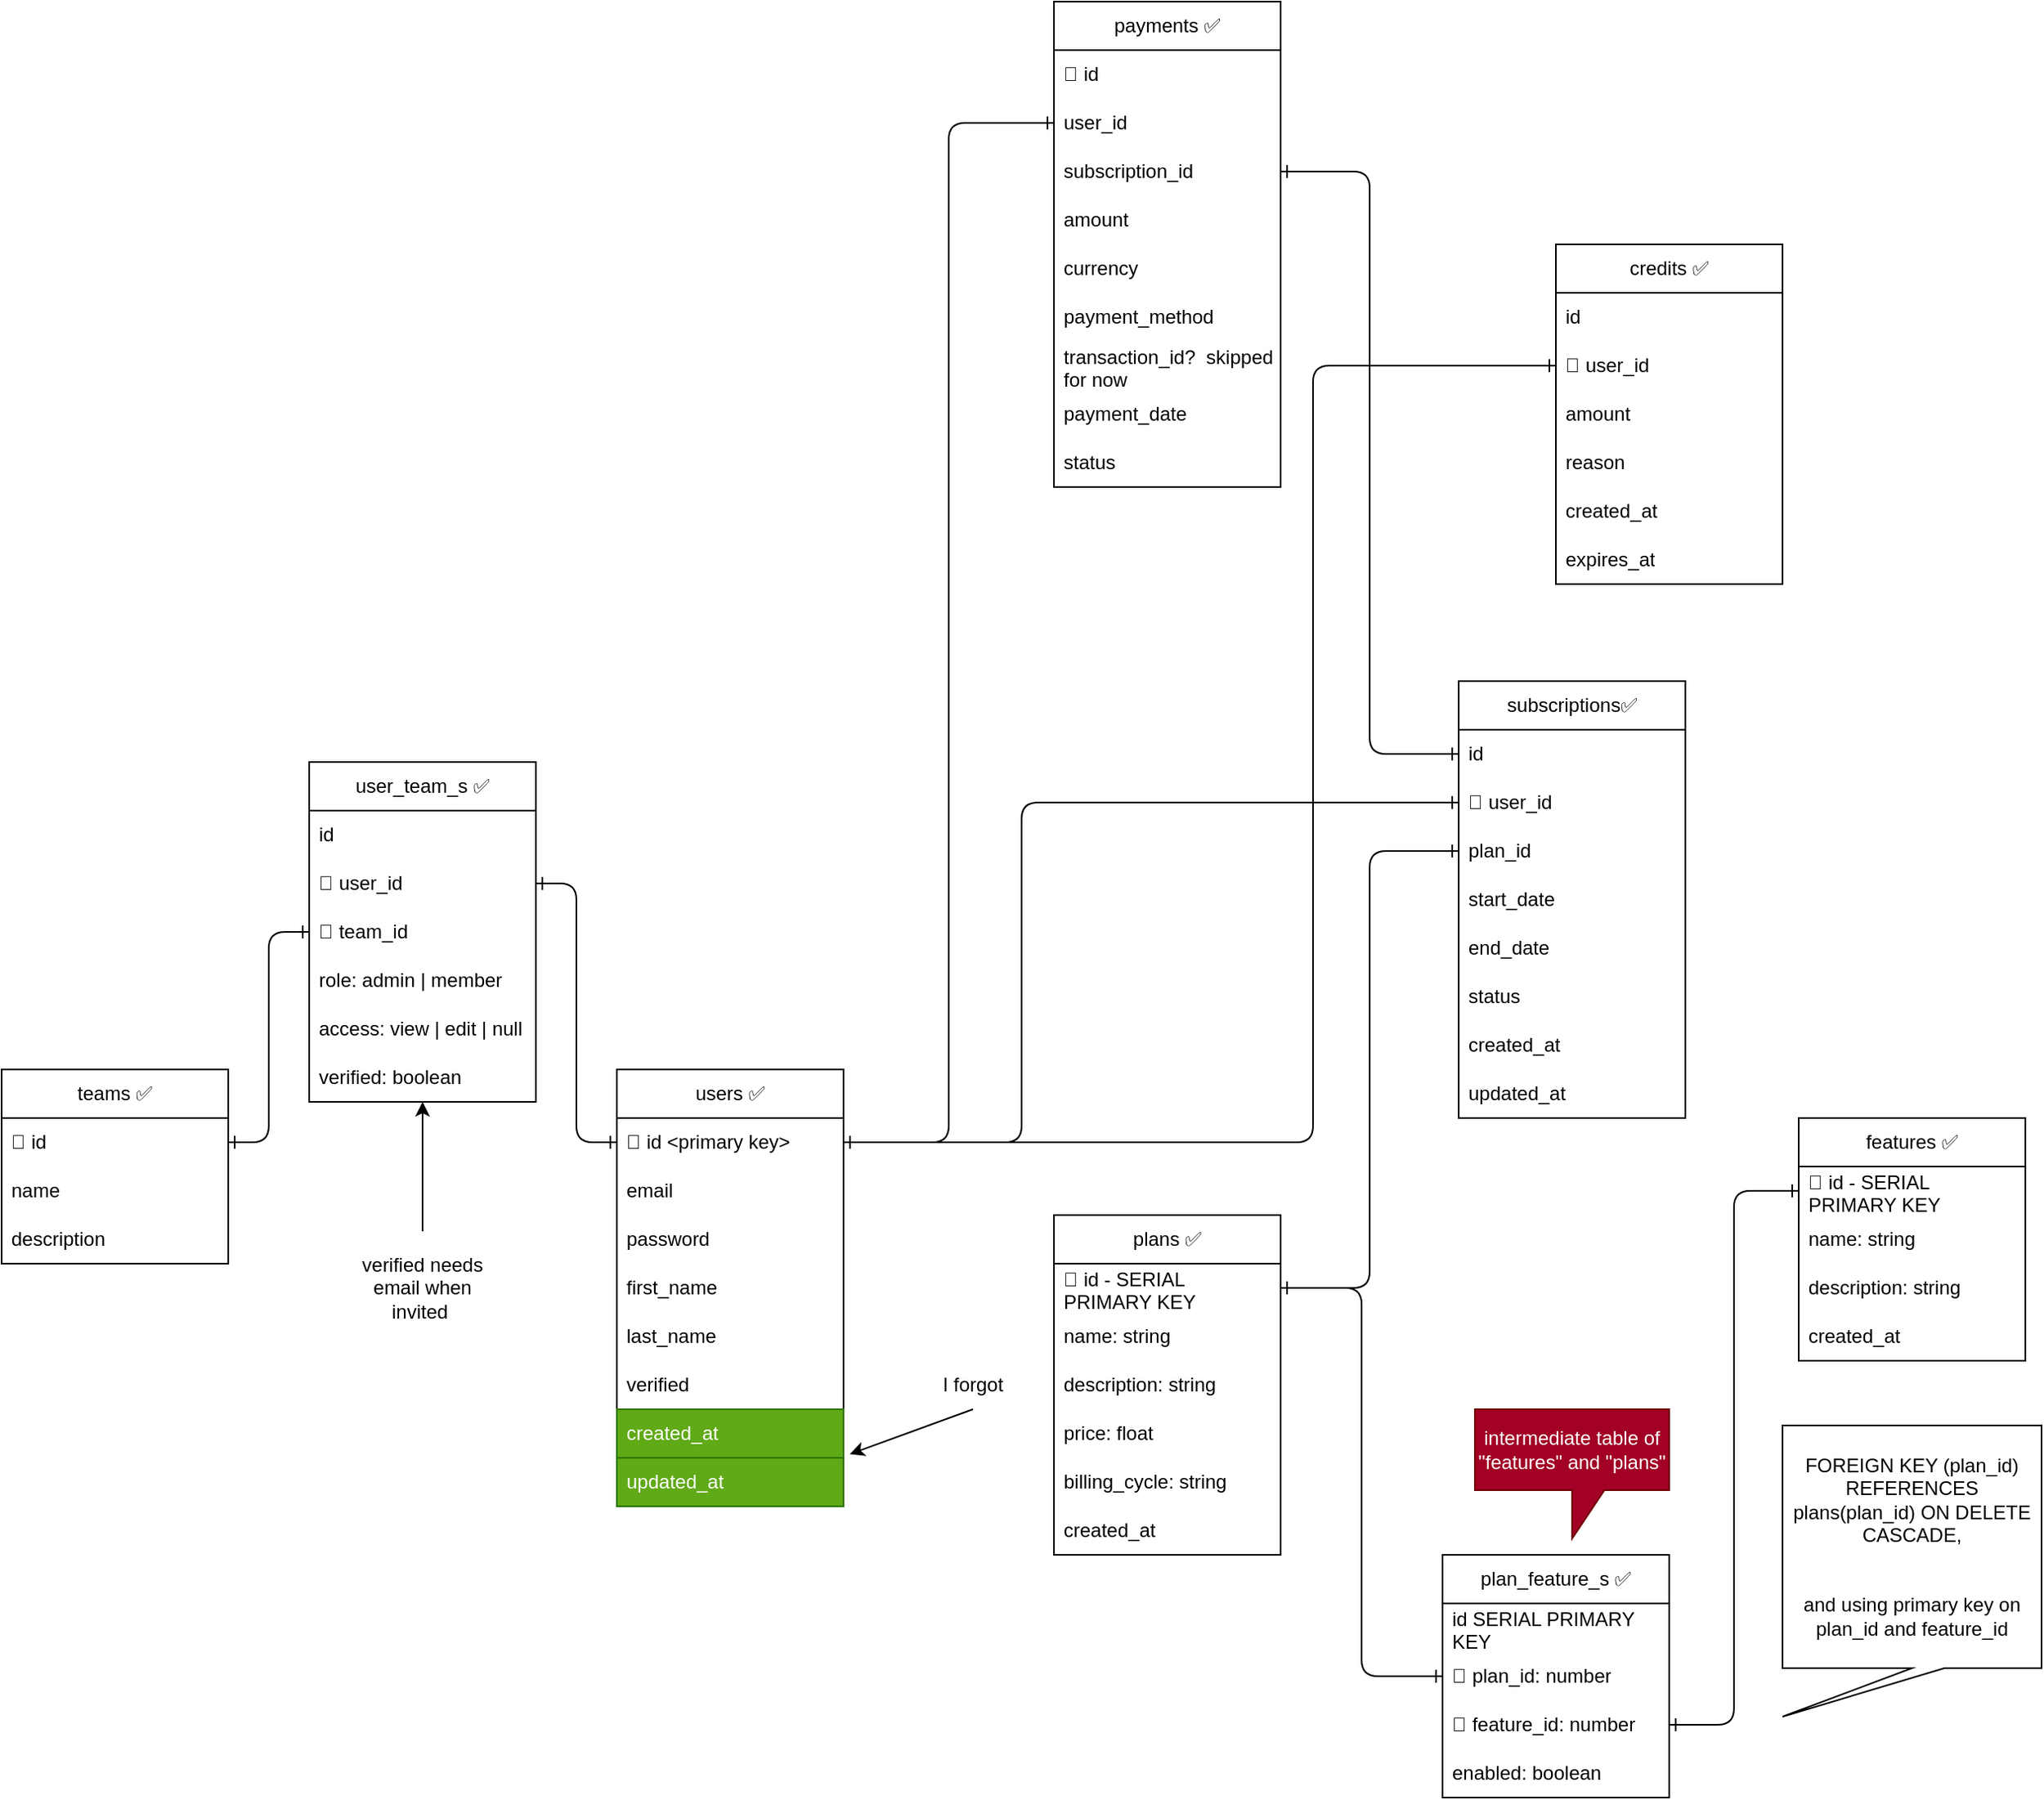 <mxfile version="22.0.3" type="device" pages="6">
  <diagram id="NAsQoUvJl2eYmLoCztsX" name="database design">
    <mxGraphModel dx="2284" dy="1943" grid="1" gridSize="10" guides="1" tooltips="1" connect="1" arrows="1" fold="1" page="1" pageScale="1" pageWidth="850" pageHeight="1100" math="0" shadow="0">
      <root>
        <mxCell id="0" />
        <mxCell id="1" parent="0" />
        <mxCell id="2" value="users ✅" style="swimlane;fontStyle=0;childLayout=stackLayout;horizontal=1;startSize=30;horizontalStack=0;resizeParent=1;resizeParentMax=0;resizeLast=0;collapsible=1;marginBottom=0;whiteSpace=wrap;html=1;" parent="1" vertex="1">
          <mxGeometry x="340" y="250" width="140" height="270" as="geometry" />
        </mxCell>
        <mxCell id="3" value="🔑 id &amp;lt;primary key&amp;gt;" style="text;strokeColor=none;fillColor=none;align=left;verticalAlign=middle;spacingLeft=4;spacingRight=4;overflow=hidden;points=[[0,0.5],[1,0.5]];portConstraint=eastwest;rotatable=0;whiteSpace=wrap;html=1;" parent="2" vertex="1">
          <mxGeometry y="30" width="140" height="30" as="geometry" />
        </mxCell>
        <mxCell id="4" value="email" style="text;strokeColor=none;fillColor=none;align=left;verticalAlign=middle;spacingLeft=4;spacingRight=4;overflow=hidden;points=[[0,0.5],[1,0.5]];portConstraint=eastwest;rotatable=0;whiteSpace=wrap;html=1;" parent="2" vertex="1">
          <mxGeometry y="60" width="140" height="30" as="geometry" />
        </mxCell>
        <mxCell id="5" value="password" style="text;strokeColor=none;fillColor=none;align=left;verticalAlign=middle;spacingLeft=4;spacingRight=4;overflow=hidden;points=[[0,0.5],[1,0.5]];portConstraint=eastwest;rotatable=0;whiteSpace=wrap;html=1;" parent="2" vertex="1">
          <mxGeometry y="90" width="140" height="30" as="geometry" />
        </mxCell>
        <mxCell id="6" value="first_name" style="text;strokeColor=none;fillColor=none;align=left;verticalAlign=middle;spacingLeft=4;spacingRight=4;overflow=hidden;points=[[0,0.5],[1,0.5]];portConstraint=eastwest;rotatable=0;whiteSpace=wrap;html=1;" parent="2" vertex="1">
          <mxGeometry y="120" width="140" height="30" as="geometry" />
        </mxCell>
        <mxCell id="7" value="last_name" style="text;strokeColor=none;fillColor=none;align=left;verticalAlign=middle;spacingLeft=4;spacingRight=4;overflow=hidden;points=[[0,0.5],[1,0.5]];portConstraint=eastwest;rotatable=0;whiteSpace=wrap;html=1;" parent="2" vertex="1">
          <mxGeometry y="150" width="140" height="30" as="geometry" />
        </mxCell>
        <mxCell id="8" value="verified" style="text;strokeColor=none;fillColor=none;align=left;verticalAlign=middle;spacingLeft=4;spacingRight=4;overflow=hidden;points=[[0,0.5],[1,0.5]];portConstraint=eastwest;rotatable=0;whiteSpace=wrap;html=1;" parent="2" vertex="1">
          <mxGeometry y="180" width="140" height="30" as="geometry" />
        </mxCell>
        <mxCell id="9" value="created_at" style="text;strokeColor=#2D7600;fillColor=#60a917;align=left;verticalAlign=middle;spacingLeft=4;spacingRight=4;overflow=hidden;points=[[0,0.5],[1,0.5]];portConstraint=eastwest;rotatable=0;whiteSpace=wrap;html=1;fontColor=#ffffff;" parent="2" vertex="1">
          <mxGeometry y="210" width="140" height="30" as="geometry" />
        </mxCell>
        <mxCell id="10" value="updated_at" style="text;strokeColor=#2D7600;fillColor=#60a917;align=left;verticalAlign=middle;spacingLeft=4;spacingRight=4;overflow=hidden;points=[[0,0.5],[1,0.5]];portConstraint=eastwest;rotatable=0;whiteSpace=wrap;html=1;fontColor=#ffffff;" parent="2" vertex="1">
          <mxGeometry y="240" width="140" height="30" as="geometry" />
        </mxCell>
        <mxCell id="12" style="edgeStyle=none;html=1;exitX=0.5;exitY=1;exitDx=0;exitDy=0;entryX=1.028;entryY=-0.075;entryDx=0;entryDy=0;entryPerimeter=0;" parent="1" source="11" target="10" edge="1">
          <mxGeometry relative="1" as="geometry" />
        </mxCell>
        <mxCell id="11" value="I forgot" style="text;html=1;strokeColor=none;fillColor=none;align=center;verticalAlign=middle;whiteSpace=wrap;rounded=0;" parent="1" vertex="1">
          <mxGeometry x="530" y="430" width="60" height="30" as="geometry" />
        </mxCell>
        <mxCell id="13" value="plans ✅" style="swimlane;fontStyle=0;childLayout=stackLayout;horizontal=1;startSize=30;horizontalStack=0;resizeParent=1;resizeParentMax=0;resizeLast=0;collapsible=1;marginBottom=0;whiteSpace=wrap;html=1;" parent="1" vertex="1">
          <mxGeometry x="610" y="340" width="140" height="210" as="geometry" />
        </mxCell>
        <mxCell id="14" value="🔑 id - SERIAL PRIMARY KEY" style="text;strokeColor=none;fillColor=none;align=left;verticalAlign=middle;spacingLeft=4;spacingRight=4;overflow=hidden;points=[[0,0.5],[1,0.5]];portConstraint=eastwest;rotatable=0;whiteSpace=wrap;html=1;" parent="13" vertex="1">
          <mxGeometry y="30" width="140" height="30" as="geometry" />
        </mxCell>
        <mxCell id="15" value="name: string" style="text;strokeColor=none;fillColor=none;align=left;verticalAlign=middle;spacingLeft=4;spacingRight=4;overflow=hidden;points=[[0,0.5],[1,0.5]];portConstraint=eastwest;rotatable=0;whiteSpace=wrap;html=1;" parent="13" vertex="1">
          <mxGeometry y="60" width="140" height="30" as="geometry" />
        </mxCell>
        <mxCell id="16" value="description: string" style="text;strokeColor=none;fillColor=none;align=left;verticalAlign=middle;spacingLeft=4;spacingRight=4;overflow=hidden;points=[[0,0.5],[1,0.5]];portConstraint=eastwest;rotatable=0;whiteSpace=wrap;html=1;" parent="13" vertex="1">
          <mxGeometry y="90" width="140" height="30" as="geometry" />
        </mxCell>
        <mxCell id="17" value="price: float&amp;nbsp;" style="text;strokeColor=none;fillColor=none;align=left;verticalAlign=middle;spacingLeft=4;spacingRight=4;overflow=hidden;points=[[0,0.5],[1,0.5]];portConstraint=eastwest;rotatable=0;whiteSpace=wrap;html=1;" parent="13" vertex="1">
          <mxGeometry y="120" width="140" height="30" as="geometry" />
        </mxCell>
        <mxCell id="18" value="billing_cycle: string" style="text;strokeColor=none;fillColor=none;align=left;verticalAlign=middle;spacingLeft=4;spacingRight=4;overflow=hidden;points=[[0,0.5],[1,0.5]];portConstraint=eastwest;rotatable=0;whiteSpace=wrap;html=1;" parent="13" vertex="1">
          <mxGeometry y="150" width="140" height="30" as="geometry" />
        </mxCell>
        <mxCell id="22" value="created_at" style="text;strokeColor=none;fillColor=none;align=left;verticalAlign=middle;spacingLeft=4;spacingRight=4;overflow=hidden;points=[[0,0.5],[1,0.5]];portConstraint=eastwest;rotatable=0;whiteSpace=wrap;html=1;" parent="13" vertex="1">
          <mxGeometry y="180" width="140" height="30" as="geometry" />
        </mxCell>
        <mxCell id="23" value="features ✅" style="swimlane;fontStyle=0;childLayout=stackLayout;horizontal=1;startSize=30;horizontalStack=0;resizeParent=1;resizeParentMax=0;resizeLast=0;collapsible=1;marginBottom=0;whiteSpace=wrap;html=1;" parent="1" vertex="1">
          <mxGeometry x="1070" y="280" width="140" height="150" as="geometry" />
        </mxCell>
        <mxCell id="24" value="🔑 id - SERIAL PRIMARY KEY" style="text;strokeColor=none;fillColor=none;align=left;verticalAlign=middle;spacingLeft=4;spacingRight=4;overflow=hidden;points=[[0,0.5],[1,0.5]];portConstraint=eastwest;rotatable=0;whiteSpace=wrap;html=1;" parent="23" vertex="1">
          <mxGeometry y="30" width="140" height="30" as="geometry" />
        </mxCell>
        <mxCell id="25" value="name: string" style="text;strokeColor=none;fillColor=none;align=left;verticalAlign=middle;spacingLeft=4;spacingRight=4;overflow=hidden;points=[[0,0.5],[1,0.5]];portConstraint=eastwest;rotatable=0;whiteSpace=wrap;html=1;" parent="23" vertex="1">
          <mxGeometry y="60" width="140" height="30" as="geometry" />
        </mxCell>
        <mxCell id="26" value="description: string" style="text;strokeColor=none;fillColor=none;align=left;verticalAlign=middle;spacingLeft=4;spacingRight=4;overflow=hidden;points=[[0,0.5],[1,0.5]];portConstraint=eastwest;rotatable=0;whiteSpace=wrap;html=1;" parent="23" vertex="1">
          <mxGeometry y="90" width="140" height="30" as="geometry" />
        </mxCell>
        <mxCell id="29" value="created_at" style="text;strokeColor=none;fillColor=none;align=left;verticalAlign=middle;spacingLeft=4;spacingRight=4;overflow=hidden;points=[[0,0.5],[1,0.5]];portConstraint=eastwest;rotatable=0;whiteSpace=wrap;html=1;" parent="23" vertex="1">
          <mxGeometry y="120" width="140" height="30" as="geometry" />
        </mxCell>
        <mxCell id="30" value="plan_feature_s ✅" style="swimlane;fontStyle=0;childLayout=stackLayout;horizontal=1;startSize=30;horizontalStack=0;resizeParent=1;resizeParentMax=0;resizeLast=0;collapsible=1;marginBottom=0;whiteSpace=wrap;html=1;" parent="1" vertex="1">
          <mxGeometry x="850" y="550" width="140" height="150" as="geometry" />
        </mxCell>
        <mxCell id="31" value="id SERIAL PRIMARY KEY" style="text;strokeColor=none;fillColor=none;align=left;verticalAlign=middle;spacingLeft=4;spacingRight=4;overflow=hidden;points=[[0,0.5],[1,0.5]];portConstraint=eastwest;rotatable=0;whiteSpace=wrap;html=1;" parent="30" vertex="1">
          <mxGeometry y="30" width="140" height="30" as="geometry" />
        </mxCell>
        <mxCell id="32" value="🔑 plan_id: number" style="text;strokeColor=none;fillColor=none;align=left;verticalAlign=middle;spacingLeft=4;spacingRight=4;overflow=hidden;points=[[0,0.5],[1,0.5]];portConstraint=eastwest;rotatable=0;whiteSpace=wrap;html=1;" parent="30" vertex="1">
          <mxGeometry y="60" width="140" height="30" as="geometry" />
        </mxCell>
        <mxCell id="33" value="🔑 feature_id: number" style="text;strokeColor=none;fillColor=none;align=left;verticalAlign=middle;spacingLeft=4;spacingRight=4;overflow=hidden;points=[[0,0.5],[1,0.5]];portConstraint=eastwest;rotatable=0;whiteSpace=wrap;html=1;" parent="30" vertex="1">
          <mxGeometry y="90" width="140" height="30" as="geometry" />
        </mxCell>
        <mxCell id="38" value="enabled: boolean" style="text;strokeColor=none;fillColor=none;align=left;verticalAlign=middle;spacingLeft=4;spacingRight=4;overflow=hidden;points=[[0,0.5],[1,0.5]];portConstraint=eastwest;rotatable=0;whiteSpace=wrap;html=1;" parent="30" vertex="1">
          <mxGeometry y="120" width="140" height="30" as="geometry" />
        </mxCell>
        <mxCell id="34" value="intermediate table of &quot;features&quot; and &quot;plans&quot;" style="shape=callout;whiteSpace=wrap;html=1;perimeter=calloutPerimeter;fillColor=#a20025;fontColor=#ffffff;strokeColor=#6F0000;" parent="1" vertex="1">
          <mxGeometry x="870" y="460" width="120" height="80" as="geometry" />
        </mxCell>
        <mxCell id="39" value="FOREIGN KEY (plan_id) REFERENCES plans(plan_id) ON DELETE CASCADE,&lt;br&gt;&lt;br&gt;&lt;br&gt;and using primary key on plan_id and feature_id" style="shape=callout;whiteSpace=wrap;html=1;perimeter=calloutPerimeter;position2=0;" parent="1" vertex="1">
          <mxGeometry x="1060" y="470" width="160" height="180" as="geometry" />
        </mxCell>
        <mxCell id="40" style="edgeStyle=orthogonalEdgeStyle;html=1;exitX=0;exitY=0.5;exitDx=0;exitDy=0;entryX=1;entryY=0.5;entryDx=0;entryDy=0;startArrow=ERone;startFill=0;endArrow=ERone;endFill=0;" parent="1" source="32" target="14" edge="1">
          <mxGeometry relative="1" as="geometry" />
        </mxCell>
        <mxCell id="41" style="edgeStyle=orthogonalEdgeStyle;html=1;exitX=1;exitY=0.5;exitDx=0;exitDy=0;entryX=0;entryY=0.5;entryDx=0;entryDy=0;startArrow=ERone;startFill=0;endArrow=ERone;endFill=0;" parent="1" source="33" target="24" edge="1">
          <mxGeometry relative="1" as="geometry" />
        </mxCell>
        <mxCell id="42" value="subscriptions✅" style="swimlane;fontStyle=0;childLayout=stackLayout;horizontal=1;startSize=30;horizontalStack=0;resizeParent=1;resizeParentMax=0;resizeLast=0;collapsible=1;marginBottom=0;whiteSpace=wrap;html=1;" parent="1" vertex="1">
          <mxGeometry x="860" y="10" width="140" height="270" as="geometry" />
        </mxCell>
        <mxCell id="43" value="id" style="text;strokeColor=none;fillColor=none;align=left;verticalAlign=middle;spacingLeft=4;spacingRight=4;overflow=hidden;points=[[0,0.5],[1,0.5]];portConstraint=eastwest;rotatable=0;whiteSpace=wrap;html=1;" parent="42" vertex="1">
          <mxGeometry y="30" width="140" height="30" as="geometry" />
        </mxCell>
        <mxCell id="44" value="🔑 user_id" style="text;strokeColor=none;fillColor=none;align=left;verticalAlign=middle;spacingLeft=4;spacingRight=4;overflow=hidden;points=[[0,0.5],[1,0.5]];portConstraint=eastwest;rotatable=0;whiteSpace=wrap;html=1;" parent="42" vertex="1">
          <mxGeometry y="60" width="140" height="30" as="geometry" />
        </mxCell>
        <mxCell id="45" value="plan_id" style="text;strokeColor=none;fillColor=none;align=left;verticalAlign=middle;spacingLeft=4;spacingRight=4;overflow=hidden;points=[[0,0.5],[1,0.5]];portConstraint=eastwest;rotatable=0;whiteSpace=wrap;html=1;" parent="42" vertex="1">
          <mxGeometry y="90" width="140" height="30" as="geometry" />
        </mxCell>
        <mxCell id="46" value="start_date" style="text;strokeColor=none;fillColor=none;align=left;verticalAlign=middle;spacingLeft=4;spacingRight=4;overflow=hidden;points=[[0,0.5],[1,0.5]];portConstraint=eastwest;rotatable=0;whiteSpace=wrap;html=1;" parent="42" vertex="1">
          <mxGeometry y="120" width="140" height="30" as="geometry" />
        </mxCell>
        <mxCell id="47" value="end_date" style="text;strokeColor=none;fillColor=none;align=left;verticalAlign=middle;spacingLeft=4;spacingRight=4;overflow=hidden;points=[[0,0.5],[1,0.5]];portConstraint=eastwest;rotatable=0;whiteSpace=wrap;html=1;" parent="42" vertex="1">
          <mxGeometry y="150" width="140" height="30" as="geometry" />
        </mxCell>
        <mxCell id="48" value="status" style="text;strokeColor=none;fillColor=none;align=left;verticalAlign=middle;spacingLeft=4;spacingRight=4;overflow=hidden;points=[[0,0.5],[1,0.5]];portConstraint=eastwest;rotatable=0;whiteSpace=wrap;html=1;" parent="42" vertex="1">
          <mxGeometry y="180" width="140" height="30" as="geometry" />
        </mxCell>
        <mxCell id="49" value="created_at" style="text;strokeColor=none;fillColor=none;align=left;verticalAlign=middle;spacingLeft=4;spacingRight=4;overflow=hidden;points=[[0,0.5],[1,0.5]];portConstraint=eastwest;rotatable=0;whiteSpace=wrap;html=1;" parent="42" vertex="1">
          <mxGeometry y="210" width="140" height="30" as="geometry" />
        </mxCell>
        <mxCell id="50" value="updated_at" style="text;strokeColor=none;fillColor=none;align=left;verticalAlign=middle;spacingLeft=4;spacingRight=4;overflow=hidden;points=[[0,0.5],[1,0.5]];portConstraint=eastwest;rotatable=0;whiteSpace=wrap;html=1;" parent="42" vertex="1">
          <mxGeometry y="240" width="140" height="30" as="geometry" />
        </mxCell>
        <mxCell id="51" style="edgeStyle=orthogonalEdgeStyle;html=1;exitX=1;exitY=0.5;exitDx=0;exitDy=0;entryX=0;entryY=0.5;entryDx=0;entryDy=0;startArrow=ERone;startFill=0;endArrow=ERone;endFill=0;" parent="1" source="3" target="44" edge="1">
          <mxGeometry relative="1" as="geometry">
            <Array as="points">
              <mxPoint x="590" y="295" />
              <mxPoint x="590" y="85" />
            </Array>
          </mxGeometry>
        </mxCell>
        <mxCell id="52" style="edgeStyle=orthogonalEdgeStyle;html=1;exitX=0;exitY=0.5;exitDx=0;exitDy=0;entryX=1;entryY=0.5;entryDx=0;entryDy=0;startArrow=ERone;startFill=0;endArrow=ERone;endFill=0;" parent="1" source="45" target="14" edge="1">
          <mxGeometry relative="1" as="geometry" />
        </mxCell>
        <mxCell id="53" value="payments ✅" style="swimlane;fontStyle=0;childLayout=stackLayout;horizontal=1;startSize=30;horizontalStack=0;resizeParent=1;resizeParentMax=0;resizeLast=0;collapsible=1;marginBottom=0;whiteSpace=wrap;html=1;" parent="1" vertex="1">
          <mxGeometry x="610" y="-410" width="140" height="300" as="geometry" />
        </mxCell>
        <mxCell id="54" value="🔑 id" style="text;strokeColor=none;fillColor=none;align=left;verticalAlign=middle;spacingLeft=4;spacingRight=4;overflow=hidden;points=[[0,0.5],[1,0.5]];portConstraint=eastwest;rotatable=0;whiteSpace=wrap;html=1;" parent="53" vertex="1">
          <mxGeometry y="30" width="140" height="30" as="geometry" />
        </mxCell>
        <mxCell id="55" value="user_id" style="text;strokeColor=none;fillColor=none;align=left;verticalAlign=middle;spacingLeft=4;spacingRight=4;overflow=hidden;points=[[0,0.5],[1,0.5]];portConstraint=eastwest;rotatable=0;whiteSpace=wrap;html=1;" parent="53" vertex="1">
          <mxGeometry y="60" width="140" height="30" as="geometry" />
        </mxCell>
        <mxCell id="56" value="subscription_id" style="text;strokeColor=none;fillColor=none;align=left;verticalAlign=middle;spacingLeft=4;spacingRight=4;overflow=hidden;points=[[0,0.5],[1,0.5]];portConstraint=eastwest;rotatable=0;whiteSpace=wrap;html=1;" parent="53" vertex="1">
          <mxGeometry y="90" width="140" height="30" as="geometry" />
        </mxCell>
        <mxCell id="58" value="amount" style="text;strokeColor=none;fillColor=none;align=left;verticalAlign=middle;spacingLeft=4;spacingRight=4;overflow=hidden;points=[[0,0.5],[1,0.5]];portConstraint=eastwest;rotatable=0;whiteSpace=wrap;html=1;" parent="53" vertex="1">
          <mxGeometry y="120" width="140" height="30" as="geometry" />
        </mxCell>
        <mxCell id="59" value="currency" style="text;strokeColor=none;fillColor=none;align=left;verticalAlign=middle;spacingLeft=4;spacingRight=4;overflow=hidden;points=[[0,0.5],[1,0.5]];portConstraint=eastwest;rotatable=0;whiteSpace=wrap;html=1;" parent="53" vertex="1">
          <mxGeometry y="150" width="140" height="30" as="geometry" />
        </mxCell>
        <mxCell id="60" value="payment_method" style="text;strokeColor=none;fillColor=none;align=left;verticalAlign=middle;spacingLeft=4;spacingRight=4;overflow=hidden;points=[[0,0.5],[1,0.5]];portConstraint=eastwest;rotatable=0;whiteSpace=wrap;html=1;" parent="53" vertex="1">
          <mxGeometry y="180" width="140" height="30" as="geometry" />
        </mxCell>
        <mxCell id="61" value="transaction_id?&amp;nbsp; skipped for now" style="text;strokeColor=none;fillColor=none;align=left;verticalAlign=middle;spacingLeft=4;spacingRight=4;overflow=hidden;points=[[0,0.5],[1,0.5]];portConstraint=eastwest;rotatable=0;whiteSpace=wrap;html=1;" parent="53" vertex="1">
          <mxGeometry y="210" width="140" height="30" as="geometry" />
        </mxCell>
        <mxCell id="62" value="payment_date" style="text;strokeColor=none;fillColor=none;align=left;verticalAlign=middle;spacingLeft=4;spacingRight=4;overflow=hidden;points=[[0,0.5],[1,0.5]];portConstraint=eastwest;rotatable=0;whiteSpace=wrap;html=1;" parent="53" vertex="1">
          <mxGeometry y="240" width="140" height="30" as="geometry" />
        </mxCell>
        <mxCell id="63" value="status" style="text;strokeColor=none;fillColor=none;align=left;verticalAlign=middle;spacingLeft=4;spacingRight=4;overflow=hidden;points=[[0,0.5],[1,0.5]];portConstraint=eastwest;rotatable=0;whiteSpace=wrap;html=1;" parent="53" vertex="1">
          <mxGeometry y="270" width="140" height="30" as="geometry" />
        </mxCell>
        <mxCell id="57" style="edgeStyle=orthogonalEdgeStyle;html=1;exitX=1;exitY=0.5;exitDx=0;exitDy=0;entryX=0;entryY=0.5;entryDx=0;entryDy=0;startArrow=ERone;startFill=0;endArrow=ERone;endFill=0;" parent="1" source="3" target="55" edge="1">
          <mxGeometry relative="1" as="geometry" />
        </mxCell>
        <mxCell id="64" value="credits ✅" style="swimlane;fontStyle=0;childLayout=stackLayout;horizontal=1;startSize=30;horizontalStack=0;resizeParent=1;resizeParentMax=0;resizeLast=0;collapsible=1;marginBottom=0;whiteSpace=wrap;html=1;" parent="1" vertex="1">
          <mxGeometry x="920" y="-260" width="140" height="210" as="geometry" />
        </mxCell>
        <mxCell id="65" value="id" style="text;strokeColor=none;fillColor=none;align=left;verticalAlign=middle;spacingLeft=4;spacingRight=4;overflow=hidden;points=[[0,0.5],[1,0.5]];portConstraint=eastwest;rotatable=0;whiteSpace=wrap;html=1;" parent="64" vertex="1">
          <mxGeometry y="30" width="140" height="30" as="geometry" />
        </mxCell>
        <mxCell id="66" value="🔑 user_id" style="text;strokeColor=none;fillColor=none;align=left;verticalAlign=middle;spacingLeft=4;spacingRight=4;overflow=hidden;points=[[0,0.5],[1,0.5]];portConstraint=eastwest;rotatable=0;whiteSpace=wrap;html=1;" parent="64" vertex="1">
          <mxGeometry y="60" width="140" height="30" as="geometry" />
        </mxCell>
        <mxCell id="67" value="amount" style="text;strokeColor=none;fillColor=none;align=left;verticalAlign=middle;spacingLeft=4;spacingRight=4;overflow=hidden;points=[[0,0.5],[1,0.5]];portConstraint=eastwest;rotatable=0;whiteSpace=wrap;html=1;" parent="64" vertex="1">
          <mxGeometry y="90" width="140" height="30" as="geometry" />
        </mxCell>
        <mxCell id="68" value="reason" style="text;strokeColor=none;fillColor=none;align=left;verticalAlign=middle;spacingLeft=4;spacingRight=4;overflow=hidden;points=[[0,0.5],[1,0.5]];portConstraint=eastwest;rotatable=0;whiteSpace=wrap;html=1;" parent="64" vertex="1">
          <mxGeometry y="120" width="140" height="30" as="geometry" />
        </mxCell>
        <mxCell id="69" value="created_at" style="text;strokeColor=none;fillColor=none;align=left;verticalAlign=middle;spacingLeft=4;spacingRight=4;overflow=hidden;points=[[0,0.5],[1,0.5]];portConstraint=eastwest;rotatable=0;whiteSpace=wrap;html=1;" parent="64" vertex="1">
          <mxGeometry y="150" width="140" height="30" as="geometry" />
        </mxCell>
        <mxCell id="70" value="expires_at" style="text;strokeColor=none;fillColor=none;align=left;verticalAlign=middle;spacingLeft=4;spacingRight=4;overflow=hidden;points=[[0,0.5],[1,0.5]];portConstraint=eastwest;rotatable=0;whiteSpace=wrap;html=1;" parent="64" vertex="1">
          <mxGeometry y="180" width="140" height="30" as="geometry" />
        </mxCell>
        <mxCell id="71" style="edgeStyle=orthogonalEdgeStyle;html=1;exitX=0;exitY=0.5;exitDx=0;exitDy=0;entryX=1;entryY=0.5;entryDx=0;entryDy=0;startArrow=ERone;startFill=0;endArrow=ERone;endFill=0;" parent="1" source="66" target="3" edge="1">
          <mxGeometry relative="1" as="geometry">
            <Array as="points">
              <mxPoint x="770" y="-185" />
              <mxPoint x="770" y="295" />
            </Array>
          </mxGeometry>
        </mxCell>
        <mxCell id="1bs3SCt-qC-W8xxb2Fvd-74" style="edgeStyle=orthogonalEdgeStyle;rounded=1;orthogonalLoop=1;jettySize=auto;html=1;exitX=1;exitY=0.5;exitDx=0;exitDy=0;entryX=0;entryY=0.5;entryDx=0;entryDy=0;startArrow=ERone;startFill=0;endArrow=ERone;endFill=0;" parent="1" source="56" target="43" edge="1">
          <mxGeometry relative="1" as="geometry" />
        </mxCell>
        <mxCell id="72" value="teams ✅" style="swimlane;fontStyle=0;childLayout=stackLayout;horizontal=1;startSize=30;horizontalStack=0;resizeParent=1;resizeParentMax=0;resizeLast=0;collapsible=1;marginBottom=0;whiteSpace=wrap;html=1;" parent="1" vertex="1">
          <mxGeometry x="-40" y="250" width="140" height="120" as="geometry" />
        </mxCell>
        <mxCell id="73" value="🔑 id" style="text;strokeColor=none;fillColor=none;align=left;verticalAlign=middle;spacingLeft=4;spacingRight=4;overflow=hidden;points=[[0,0.5],[1,0.5]];portConstraint=eastwest;rotatable=0;whiteSpace=wrap;html=1;" parent="72" vertex="1">
          <mxGeometry y="30" width="140" height="30" as="geometry" />
        </mxCell>
        <mxCell id="74" value="name" style="text;strokeColor=none;fillColor=none;align=left;verticalAlign=middle;spacingLeft=4;spacingRight=4;overflow=hidden;points=[[0,0.5],[1,0.5]];portConstraint=eastwest;rotatable=0;whiteSpace=wrap;html=1;" parent="72" vertex="1">
          <mxGeometry y="60" width="140" height="30" as="geometry" />
        </mxCell>
        <mxCell id="75" value="description" style="text;strokeColor=none;fillColor=none;align=left;verticalAlign=middle;spacingLeft=4;spacingRight=4;overflow=hidden;points=[[0,0.5],[1,0.5]];portConstraint=eastwest;rotatable=0;whiteSpace=wrap;html=1;" parent="72" vertex="1">
          <mxGeometry y="90" width="140" height="30" as="geometry" />
        </mxCell>
        <mxCell id="76" value="user_team_s ✅" style="swimlane;fontStyle=0;childLayout=stackLayout;horizontal=1;startSize=30;horizontalStack=0;resizeParent=1;resizeParentMax=0;resizeLast=0;collapsible=1;marginBottom=0;whiteSpace=wrap;html=1;" parent="1" vertex="1">
          <mxGeometry x="150" y="60" width="140" height="210" as="geometry" />
        </mxCell>
        <mxCell id="77" value="id" style="text;strokeColor=none;fillColor=none;align=left;verticalAlign=middle;spacingLeft=4;spacingRight=4;overflow=hidden;points=[[0,0.5],[1,0.5]];portConstraint=eastwest;rotatable=0;whiteSpace=wrap;html=1;" parent="76" vertex="1">
          <mxGeometry y="30" width="140" height="30" as="geometry" />
        </mxCell>
        <mxCell id="78" value="🔑 user_id" style="text;strokeColor=none;fillColor=none;align=left;verticalAlign=middle;spacingLeft=4;spacingRight=4;overflow=hidden;points=[[0,0.5],[1,0.5]];portConstraint=eastwest;rotatable=0;whiteSpace=wrap;html=1;" parent="76" vertex="1">
          <mxGeometry y="60" width="140" height="30" as="geometry" />
        </mxCell>
        <mxCell id="79" value="🔑 team_id" style="text;strokeColor=none;fillColor=none;align=left;verticalAlign=middle;spacingLeft=4;spacingRight=4;overflow=hidden;points=[[0,0.5],[1,0.5]];portConstraint=eastwest;rotatable=0;whiteSpace=wrap;html=1;" parent="76" vertex="1">
          <mxGeometry y="90" width="140" height="30" as="geometry" />
        </mxCell>
        <mxCell id="83" value="role: admin | member" style="text;strokeColor=none;fillColor=none;align=left;verticalAlign=middle;spacingLeft=4;spacingRight=4;overflow=hidden;points=[[0,0.5],[1,0.5]];portConstraint=eastwest;rotatable=0;whiteSpace=wrap;html=1;" parent="76" vertex="1">
          <mxGeometry y="120" width="140" height="30" as="geometry" />
        </mxCell>
        <mxCell id="84" value="access: view | edit | null" style="text;strokeColor=none;fillColor=none;align=left;verticalAlign=middle;spacingLeft=4;spacingRight=4;overflow=hidden;points=[[0,0.5],[1,0.5]];portConstraint=eastwest;rotatable=0;whiteSpace=wrap;html=1;" parent="76" vertex="1">
          <mxGeometry y="150" width="140" height="30" as="geometry" />
        </mxCell>
        <mxCell id="3sEA2ECtPMjVzuTK6ovB-84" value="verified: boolean" style="text;strokeColor=none;fillColor=none;align=left;verticalAlign=middle;spacingLeft=4;spacingRight=4;overflow=hidden;points=[[0,0.5],[1,0.5]];portConstraint=eastwest;rotatable=0;whiteSpace=wrap;html=1;" parent="76" vertex="1">
          <mxGeometry y="180" width="140" height="30" as="geometry" />
        </mxCell>
        <mxCell id="80" style="edgeStyle=orthogonalEdgeStyle;html=1;exitX=1;exitY=0.5;exitDx=0;exitDy=0;entryX=0;entryY=0.5;entryDx=0;entryDy=0;startArrow=ERone;startFill=0;endArrow=ERone;endFill=0;" parent="1" source="73" target="79" edge="1">
          <mxGeometry relative="1" as="geometry" />
        </mxCell>
        <mxCell id="81" style="edgeStyle=orthogonalEdgeStyle;html=1;exitX=0;exitY=0.5;exitDx=0;exitDy=0;entryX=1;entryY=0.5;entryDx=0;entryDy=0;startArrow=ERone;startFill=0;endArrow=ERone;endFill=0;" parent="1" source="3" target="78" edge="1">
          <mxGeometry relative="1" as="geometry" />
        </mxCell>
        <mxCell id="3sEA2ECtPMjVzuTK6ovB-86" value="" style="endArrow=classic;html=1;rounded=0;" parent="1" target="3sEA2ECtPMjVzuTK6ovB-84" edge="1">
          <mxGeometry width="50" height="50" relative="1" as="geometry">
            <mxPoint x="220" y="350" as="sourcePoint" />
            <mxPoint x="330" y="270" as="targetPoint" />
          </mxGeometry>
        </mxCell>
        <mxCell id="3sEA2ECtPMjVzuTK6ovB-87" value="verified needs email when invited&amp;nbsp;" style="text;html=1;strokeColor=none;fillColor=none;align=center;verticalAlign=middle;whiteSpace=wrap;rounded=0;" parent="1" vertex="1">
          <mxGeometry x="170" y="370" width="100" height="30" as="geometry" />
        </mxCell>
      </root>
    </mxGraphModel>
  </diagram>
  <diagram id="p5iRNRwd59O275Mf7fW4" name="refresh token rotation">
    <mxGraphModel dx="1434" dy="843" grid="1" gridSize="10" guides="1" tooltips="1" connect="1" arrows="1" fold="1" page="1" pageScale="1" pageWidth="850" pageHeight="1100" math="0" shadow="0">
      <root>
        <mxCell id="0" />
        <mxCell id="1" parent="0" />
      </root>
    </mxGraphModel>
  </diagram>
  <diagram id="zjiSgCHMPqHQgr1JRSDU" name="verification token">
    <mxGraphModel dx="2284" dy="843" grid="1" gridSize="10" guides="1" tooltips="1" connect="1" arrows="1" fold="1" page="1" pageScale="1" pageWidth="850" pageHeight="1100" math="0" shadow="0">
      <root>
        <mxCell id="0" />
        <mxCell id="1" parent="0" />
        <mxCell id="UFTjPSCEzM6w5ydMZWCl-2" style="edgeStyle=orthogonalEdgeStyle;rounded=0;orthogonalLoop=1;jettySize=auto;html=1;exitX=1;exitY=0.5;exitDx=0;exitDy=0;entryX=0;entryY=0.5;entryDx=0;entryDy=0;" edge="1" parent="1" source="UFTjPSCEzM6w5ydMZWCl-1" target="UFTjPSCEzM6w5ydMZWCl-3">
          <mxGeometry relative="1" as="geometry">
            <mxPoint x="360" y="150" as="targetPoint" />
          </mxGeometry>
        </mxCell>
        <mxCell id="UFTjPSCEzM6w5ydMZWCl-1" value="start" style="rounded=1;whiteSpace=wrap;html=1;arcSize=50;" vertex="1" parent="1">
          <mxGeometry x="80" y="120" width="120" height="60" as="geometry" />
        </mxCell>
        <mxCell id="UFTjPSCEzM6w5ydMZWCl-4" style="edgeStyle=orthogonalEdgeStyle;rounded=0;orthogonalLoop=1;jettySize=auto;html=1;exitX=1;exitY=0.5;exitDx=0;exitDy=0;entryX=1;entryY=0.5;entryDx=0;entryDy=0;" edge="1" parent="1" source="UFTjPSCEzM6w5ydMZWCl-3" target="UFTjPSCEzM6w5ydMZWCl-5">
          <mxGeometry relative="1" as="geometry">
            <mxPoint x="680" y="150" as="targetPoint" />
          </mxGeometry>
        </mxCell>
        <mxCell id="UFTjPSCEzM6w5ydMZWCl-3" value="register" style="rounded=0;whiteSpace=wrap;html=1;" vertex="1" parent="1">
          <mxGeometry x="380" y="120" width="120" height="60" as="geometry" />
        </mxCell>
        <mxCell id="UFTjPSCEzM6w5ydMZWCl-10" style="edgeStyle=orthogonalEdgeStyle;rounded=0;orthogonalLoop=1;jettySize=auto;html=1;exitX=0;exitY=0.5;exitDx=0;exitDy=0;entryX=1;entryY=0.5;entryDx=0;entryDy=0;" edge="1" parent="1" source="UFTjPSCEzM6w5ydMZWCl-5" target="UFTjPSCEzM6w5ydMZWCl-11">
          <mxGeometry relative="1" as="geometry">
            <mxPoint x="190" y="390" as="targetPoint" />
          </mxGeometry>
        </mxCell>
        <mxCell id="UFTjPSCEzM6w5ydMZWCl-5" value="verification token generate" style="rounded=0;whiteSpace=wrap;html=1;" vertex="1" parent="1">
          <mxGeometry x="355" y="360" width="170" height="60" as="geometry" />
        </mxCell>
        <mxCell id="UFTjPSCEzM6w5ydMZWCl-6" value="" style="image;sketch=0;aspect=fixed;html=1;points=[];align=center;fontSize=12;image=img/lib/mscae/Cache_Redis_Product.svg;" vertex="1" parent="1">
          <mxGeometry x="720" y="240" width="50" height="42" as="geometry" />
        </mxCell>
        <mxCell id="UFTjPSCEzM6w5ydMZWCl-7" style="edgeStyle=orthogonalEdgeStyle;rounded=0;orthogonalLoop=1;jettySize=auto;html=1;exitX=0.5;exitY=1;exitDx=0;exitDy=0;entryX=0.48;entryY=1;entryDx=0;entryDy=0;entryPerimeter=0;" edge="1" parent="1" source="UFTjPSCEzM6w5ydMZWCl-5" target="UFTjPSCEzM6w5ydMZWCl-6">
          <mxGeometry relative="1" as="geometry" />
        </mxCell>
        <mxCell id="UFTjPSCEzM6w5ydMZWCl-9" value="SET TOKEN" style="edgeLabel;html=1;align=center;verticalAlign=middle;resizable=0;points=[];" vertex="1" connectable="0" parent="UFTjPSCEzM6w5ydMZWCl-7">
          <mxGeometry x="-0.149" relative="1" as="geometry">
            <mxPoint as="offset" />
          </mxGeometry>
        </mxCell>
        <mxCell id="UFTjPSCEzM6w5ydMZWCl-8" value="key: user&lt;br&gt;value: token 1" style="text;html=1;strokeColor=none;fillColor=none;align=center;verticalAlign=middle;whiteSpace=wrap;rounded=0;" vertex="1" parent="1">
          <mxGeometry x="760" y="310" width="60" height="30" as="geometry" />
        </mxCell>
        <mxCell id="UFTjPSCEzM6w5ydMZWCl-12" style="edgeStyle=orthogonalEdgeStyle;rounded=0;orthogonalLoop=1;jettySize=auto;html=1;exitX=0.5;exitY=1;exitDx=0;exitDy=0;entryX=0.5;entryY=0;entryDx=0;entryDy=0;" edge="1" parent="1" source="UFTjPSCEzM6w5ydMZWCl-11" target="UFTjPSCEzM6w5ydMZWCl-14">
          <mxGeometry relative="1" as="geometry">
            <mxPoint x="105" y="570" as="targetPoint" />
          </mxGeometry>
        </mxCell>
        <mxCell id="UFTjPSCEzM6w5ydMZWCl-11" value="send verification email" style="rounded=0;whiteSpace=wrap;html=1;" vertex="1" parent="1">
          <mxGeometry x="20" y="360" width="170" height="60" as="geometry" />
        </mxCell>
        <mxCell id="UFTjPSCEzM6w5ydMZWCl-15" style="edgeStyle=orthogonalEdgeStyle;rounded=0;orthogonalLoop=1;jettySize=auto;html=1;exitX=1;exitY=0.5;exitDx=0;exitDy=0;" edge="1" parent="1" source="UFTjPSCEzM6w5ydMZWCl-14">
          <mxGeometry relative="1" as="geometry">
            <mxPoint x="320" y="620" as="targetPoint" />
          </mxGeometry>
        </mxCell>
        <mxCell id="UFTjPSCEzM6w5ydMZWCl-16" value="yes" style="edgeLabel;html=1;align=center;verticalAlign=middle;resizable=0;points=[];" vertex="1" connectable="0" parent="UFTjPSCEzM6w5ydMZWCl-15">
          <mxGeometry x="-0.157" y="2" relative="1" as="geometry">
            <mxPoint as="offset" />
          </mxGeometry>
        </mxCell>
        <mxCell id="UFTjPSCEzM6w5ydMZWCl-17" style="edgeStyle=orthogonalEdgeStyle;rounded=0;orthogonalLoop=1;jettySize=auto;html=1;exitX=0.5;exitY=1;exitDx=0;exitDy=0;entryX=0.5;entryY=0;entryDx=0;entryDy=0;" edge="1" parent="1" source="UFTjPSCEzM6w5ydMZWCl-14" target="UFTjPSCEzM6w5ydMZWCl-19">
          <mxGeometry relative="1" as="geometry">
            <mxPoint x="105" y="840" as="targetPoint" />
          </mxGeometry>
        </mxCell>
        <mxCell id="UFTjPSCEzM6w5ydMZWCl-18" value="no" style="edgeLabel;html=1;align=center;verticalAlign=middle;resizable=0;points=[];" vertex="1" connectable="0" parent="UFTjPSCEzM6w5ydMZWCl-17">
          <mxGeometry x="-0.167" y="-4" relative="1" as="geometry">
            <mxPoint as="offset" />
          </mxGeometry>
        </mxCell>
        <mxCell id="UFTjPSCEzM6w5ydMZWCl-14" value="resend verification token ?&amp;nbsp;" style="rhombus;whiteSpace=wrap;html=1;" vertex="1" parent="1">
          <mxGeometry x="65" y="580" width="80" height="80" as="geometry" />
        </mxCell>
        <mxCell id="UFTjPSCEzM6w5ydMZWCl-28" style="edgeStyle=orthogonalEdgeStyle;rounded=0;orthogonalLoop=1;jettySize=auto;html=1;exitX=0.5;exitY=1;exitDx=0;exitDy=0;entryX=0.5;entryY=0;entryDx=0;entryDy=0;" edge="1" parent="1" source="UFTjPSCEzM6w5ydMZWCl-19" target="UFTjPSCEzM6w5ydMZWCl-31">
          <mxGeometry relative="1" as="geometry">
            <mxPoint x="105" y="1070" as="targetPoint" />
          </mxGeometry>
        </mxCell>
        <mxCell id="UFTjPSCEzM6w5ydMZWCl-19" value="verify token" style="rounded=0;whiteSpace=wrap;html=1;" vertex="1" parent="1">
          <mxGeometry x="45" y="830" width="120" height="60" as="geometry" />
        </mxCell>
        <mxCell id="UFTjPSCEzM6w5ydMZWCl-20" style="edgeStyle=orthogonalEdgeStyle;rounded=0;orthogonalLoop=1;jettySize=auto;html=1;exitX=1;exitY=0.5;exitDx=0;exitDy=0;entryX=0.88;entryY=1;entryDx=0;entryDy=0;entryPerimeter=0;" edge="1" parent="1" source="UFTjPSCEzM6w5ydMZWCl-19" target="UFTjPSCEzM6w5ydMZWCl-6">
          <mxGeometry relative="1" as="geometry" />
        </mxCell>
        <mxCell id="UFTjPSCEzM6w5ydMZWCl-21" value="delete key: user" style="edgeLabel;html=1;align=center;verticalAlign=middle;resizable=0;points=[];" vertex="1" connectable="0" parent="UFTjPSCEzM6w5ydMZWCl-20">
          <mxGeometry x="-0.336" y="-4" relative="1" as="geometry">
            <mxPoint as="offset" />
          </mxGeometry>
        </mxCell>
        <mxCell id="UFTjPSCEzM6w5ydMZWCl-25" style="edgeStyle=orthogonalEdgeStyle;rounded=0;orthogonalLoop=1;jettySize=auto;html=1;exitX=0.5;exitY=1;exitDx=0;exitDy=0;entryX=1;entryY=0.25;entryDx=0;entryDy=0;" edge="1" parent="1" source="UFTjPSCEzM6w5ydMZWCl-22" target="UFTjPSCEzM6w5ydMZWCl-19">
          <mxGeometry relative="1" as="geometry" />
        </mxCell>
        <mxCell id="UFTjPSCEzM6w5ydMZWCl-22" value="regenerate verification token" style="rounded=0;whiteSpace=wrap;html=1;" vertex="1" parent="1">
          <mxGeometry x="320" y="590" width="120" height="60" as="geometry" />
        </mxCell>
        <mxCell id="UFTjPSCEzM6w5ydMZWCl-23" style="edgeStyle=orthogonalEdgeStyle;rounded=0;orthogonalLoop=1;jettySize=auto;html=1;exitX=1;exitY=0.5;exitDx=0;exitDy=0;entryX=0.24;entryY=0.976;entryDx=0;entryDy=0;entryPerimeter=0;" edge="1" parent="1" source="UFTjPSCEzM6w5ydMZWCl-22" target="UFTjPSCEzM6w5ydMZWCl-6">
          <mxGeometry relative="1" as="geometry" />
        </mxCell>
        <mxCell id="UFTjPSCEzM6w5ydMZWCl-24" value="SET TOKEN" style="edgeLabel;html=1;align=center;verticalAlign=middle;resizable=0;points=[];" vertex="1" connectable="0" parent="UFTjPSCEzM6w5ydMZWCl-23">
          <mxGeometry x="-0.734" y="2" relative="1" as="geometry">
            <mxPoint as="offset" />
          </mxGeometry>
        </mxCell>
        <mxCell id="UFTjPSCEzM6w5ydMZWCl-26" value="✅" style="text;html=1;strokeColor=none;fillColor=none;align=center;verticalAlign=middle;whiteSpace=wrap;rounded=0;" vertex="1" parent="1">
          <mxGeometry x="590" y="390" width="60" height="30" as="geometry" />
        </mxCell>
        <mxCell id="UFTjPSCEzM6w5ydMZWCl-27" value="✅" style="text;html=1;strokeColor=none;fillColor=none;align=center;verticalAlign=middle;whiteSpace=wrap;rounded=0;" vertex="1" parent="1">
          <mxGeometry x="570" y="580" width="60" height="30" as="geometry" />
        </mxCell>
        <mxCell id="UFTjPSCEzM6w5ydMZWCl-35" style="edgeStyle=orthogonalEdgeStyle;rounded=0;orthogonalLoop=1;jettySize=auto;html=1;" edge="1" parent="1" source="UFTjPSCEzM6w5ydMZWCl-31">
          <mxGeometry relative="1" as="geometry">
            <mxPoint x="105" y="1340" as="targetPoint" />
          </mxGeometry>
        </mxCell>
        <mxCell id="UFTjPSCEzM6w5ydMZWCl-36" value="yes" style="edgeLabel;html=1;align=center;verticalAlign=middle;resizable=0;points=[];" vertex="1" connectable="0" parent="UFTjPSCEzM6w5ydMZWCl-35">
          <mxGeometry x="-0.217" y="-4" relative="1" as="geometry">
            <mxPoint as="offset" />
          </mxGeometry>
        </mxCell>
        <mxCell id="UFTjPSCEzM6w5ydMZWCl-38" style="edgeStyle=orthogonalEdgeStyle;rounded=0;orthogonalLoop=1;jettySize=auto;html=1;exitX=0;exitY=0.5;exitDx=0;exitDy=0;" edge="1" parent="1" source="UFTjPSCEzM6w5ydMZWCl-31">
          <mxGeometry relative="1" as="geometry">
            <mxPoint x="-170" y="1140" as="targetPoint" />
          </mxGeometry>
        </mxCell>
        <mxCell id="UFTjPSCEzM6w5ydMZWCl-31" value="check if user + token is still available ?&amp;nbsp;" style="rhombus;whiteSpace=wrap;html=1;" vertex="1" parent="1">
          <mxGeometry x="37.5" y="1080" width="135" height="120" as="geometry" />
        </mxCell>
        <mxCell id="UFTjPSCEzM6w5ydMZWCl-32" style="edgeStyle=orthogonalEdgeStyle;rounded=0;orthogonalLoop=1;jettySize=auto;html=1;exitX=1;exitY=0.5;exitDx=0;exitDy=0;entryX=1.02;entryY=0.5;entryDx=0;entryDy=0;entryPerimeter=0;dashed=1;" edge="1" parent="1" source="UFTjPSCEzM6w5ydMZWCl-31" target="UFTjPSCEzM6w5ydMZWCl-6">
          <mxGeometry relative="1" as="geometry" />
        </mxCell>
        <mxCell id="UFTjPSCEzM6w5ydMZWCl-33" value="GET" style="edgeLabel;html=1;align=center;verticalAlign=middle;resizable=0;points=[];" vertex="1" connectable="0" parent="UFTjPSCEzM6w5ydMZWCl-32">
          <mxGeometry x="-0.474" y="1" relative="1" as="geometry">
            <mxPoint as="offset" />
          </mxGeometry>
        </mxCell>
        <mxCell id="UFTjPSCEzM6w5ydMZWCl-37" value="verified !!!" style="rounded=1;whiteSpace=wrap;html=1;fillColor=#60a917;fontColor=#ffffff;strokeColor=#2D7600;" vertex="1" parent="1">
          <mxGeometry x="45" y="1340" width="120" height="60" as="geometry" />
        </mxCell>
        <mxCell id="UFTjPSCEzM6w5ydMZWCl-39" value="error" style="rounded=1;whiteSpace=wrap;html=1;fillColor=#a20025;fontColor=#ffffff;strokeColor=#6F0000;" vertex="1" parent="1">
          <mxGeometry x="-290" y="1110" width="120" height="60" as="geometry" />
        </mxCell>
        <mxCell id="UFTjPSCEzM6w5ydMZWCl-40" value="✅" style="text;html=1;strokeColor=none;fillColor=none;align=center;verticalAlign=middle;whiteSpace=wrap;rounded=0;" vertex="1" parent="1">
          <mxGeometry x="510" y="1080" width="60" height="30" as="geometry" />
        </mxCell>
        <mxCell id="UFTjPSCEzM6w5ydMZWCl-41" value="✅" style="text;html=1;strokeColor=none;fillColor=none;align=center;verticalAlign=middle;whiteSpace=wrap;rounded=0;" vertex="1" parent="1">
          <mxGeometry x="525" y="820" width="60" height="30" as="geometry" />
        </mxCell>
      </root>
    </mxGraphModel>
  </diagram>
  <diagram id="XzO0MJdQqAWNRzECJFrZ" name="team + member">
    <mxGraphModel dx="1434" dy="843" grid="1" gridSize="10" guides="1" tooltips="1" connect="1" arrows="1" fold="1" page="1" pageScale="1" pageWidth="850" pageHeight="1100" math="0" shadow="0">
      <root>
        <mxCell id="0" />
        <mxCell id="1" parent="0" />
        <mxCell id="3HkOiUqAGYW6BjNS6RU_-2" style="edgeStyle=orthogonalEdgeStyle;rounded=0;orthogonalLoop=1;jettySize=auto;html=1;exitX=1;exitY=0.5;exitDx=0;exitDy=0;" parent="1" source="3HkOiUqAGYW6BjNS6RU_-5" edge="1">
          <mxGeometry relative="1" as="geometry">
            <mxPoint x="520" y="120" as="targetPoint" />
          </mxGeometry>
        </mxCell>
        <mxCell id="3HkOiUqAGYW6BjNS6RU_-1" value="enter /settings/member" style="rounded=0;whiteSpace=wrap;html=1;" parent="1" vertex="1">
          <mxGeometry x="220" y="90" width="120" height="60" as="geometry" />
        </mxCell>
        <mxCell id="3HkOiUqAGYW6BjNS6RU_-4" style="edgeStyle=orthogonalEdgeStyle;rounded=0;orthogonalLoop=1;jettySize=auto;html=1;exitX=1;exitY=0.5;exitDx=0;exitDy=0;entryX=0;entryY=0.5;entryDx=0;entryDy=0;" parent="1" source="3HkOiUqAGYW6BjNS6RU_-3" target="3HkOiUqAGYW6BjNS6RU_-1" edge="1">
          <mxGeometry relative="1" as="geometry" />
        </mxCell>
        <mxCell id="3HkOiUqAGYW6BjNS6RU_-3" value="start" style="rounded=1;whiteSpace=wrap;html=1;arcSize=50;fillColor=#a20025;fontColor=#ffffff;strokeColor=#6F0000;" parent="1" vertex="1">
          <mxGeometry x="30" y="90" width="120" height="60" as="geometry" />
        </mxCell>
        <mxCell id="3HkOiUqAGYW6BjNS6RU_-6" style="edgeStyle=orthogonalEdgeStyle;rounded=0;orthogonalLoop=1;jettySize=auto;html=1;exitX=1;exitY=0.5;exitDx=0;exitDy=0;" parent="1" source="3HkOiUqAGYW6BjNS6RU_-5" edge="1">
          <mxGeometry relative="1" as="geometry">
            <mxPoint x="680" y="120" as="targetPoint" />
          </mxGeometry>
        </mxCell>
        <mxCell id="3HkOiUqAGYW6BjNS6RU_-7" value="yes" style="edgeLabel;html=1;align=center;verticalAlign=middle;resizable=0;points=[];" parent="3HkOiUqAGYW6BjNS6RU_-6" vertex="1" connectable="0">
          <mxGeometry x="-0.11" relative="1" as="geometry">
            <mxPoint as="offset" />
          </mxGeometry>
        </mxCell>
        <mxCell id="3HkOiUqAGYW6BjNS6RU_-8" style="edgeStyle=orthogonalEdgeStyle;rounded=0;orthogonalLoop=1;jettySize=auto;html=1;exitX=0.5;exitY=0;exitDx=0;exitDy=0;entryX=0.461;entryY=-0.011;entryDx=0;entryDy=0;entryPerimeter=0;" parent="1" source="3HkOiUqAGYW6BjNS6RU_-5" target="3HkOiUqAGYW6BjNS6RU_-13" edge="1">
          <mxGeometry relative="1" as="geometry">
            <mxPoint x="680" y="30" as="targetPoint" />
            <Array as="points">
              <mxPoint x="470" y="30" />
              <mxPoint x="955" y="30" />
            </Array>
          </mxGeometry>
        </mxCell>
        <mxCell id="3HkOiUqAGYW6BjNS6RU_-9" value="no" style="edgeLabel;html=1;align=center;verticalAlign=middle;resizable=0;points=[];" parent="3HkOiUqAGYW6BjNS6RU_-8" vertex="1" connectable="0">
          <mxGeometry x="0.071" y="-1" relative="1" as="geometry">
            <mxPoint as="offset" />
          </mxGeometry>
        </mxCell>
        <mxCell id="3HkOiUqAGYW6BjNS6RU_-10" value="" style="edgeStyle=orthogonalEdgeStyle;rounded=0;orthogonalLoop=1;jettySize=auto;html=1;exitX=1;exitY=0.5;exitDx=0;exitDy=0;" parent="1" source="3HkOiUqAGYW6BjNS6RU_-1" target="3HkOiUqAGYW6BjNS6RU_-5" edge="1">
          <mxGeometry relative="1" as="geometry">
            <mxPoint x="520" y="120" as="targetPoint" />
            <mxPoint x="340" y="120" as="sourcePoint" />
          </mxGeometry>
        </mxCell>
        <mxCell id="3HkOiUqAGYW6BjNS6RU_-5" value="invite your first member ?" style="rhombus;whiteSpace=wrap;html=1;" parent="1" vertex="1">
          <mxGeometry x="410" y="80" width="120" height="80" as="geometry" />
        </mxCell>
        <mxCell id="3HkOiUqAGYW6BjNS6RU_-12" style="edgeStyle=orthogonalEdgeStyle;rounded=0;orthogonalLoop=1;jettySize=auto;html=1;exitX=1;exitY=0.5;exitDx=0;exitDy=0;" parent="1" source="3HkOiUqAGYW6BjNS6RU_-11" edge="1">
          <mxGeometry relative="1" as="geometry">
            <mxPoint x="900" y="120" as="targetPoint" />
          </mxGeometry>
        </mxCell>
        <mxCell id="3HkOiUqAGYW6BjNS6RU_-11" value="create the team with the specified team name" style="rounded=0;whiteSpace=wrap;html=1;" parent="1" vertex="1">
          <mxGeometry x="680" y="90" width="120" height="60" as="geometry" />
        </mxCell>
        <mxCell id="k8MXWWZDUqFiE8r2oFw5-1" style="edgeStyle=orthogonalEdgeStyle;rounded=0;orthogonalLoop=1;jettySize=auto;html=1;exitX=0.5;exitY=1;exitDx=0;exitDy=0;" parent="1" source="3HkOiUqAGYW6BjNS6RU_-13" edge="1">
          <mxGeometry relative="1" as="geometry">
            <mxPoint x="959.857" y="320" as="targetPoint" />
          </mxGeometry>
        </mxCell>
        <mxCell id="3HkOiUqAGYW6BjNS6RU_-13" value="a team member is added to the team" style="rounded=0;whiteSpace=wrap;html=1;" parent="1" vertex="1">
          <mxGeometry x="900" y="90" width="120" height="60" as="geometry" />
        </mxCell>
        <mxCell id="k8MXWWZDUqFiE8r2oFw5-3" style="edgeStyle=orthogonalEdgeStyle;rounded=0;orthogonalLoop=1;jettySize=auto;html=1;exitX=0;exitY=0.5;exitDx=0;exitDy=0;" parent="1" source="k8MXWWZDUqFiE8r2oFw5-2" edge="1">
          <mxGeometry relative="1" as="geometry">
            <mxPoint x="800" y="350" as="targetPoint" />
          </mxGeometry>
        </mxCell>
        <mxCell id="k8MXWWZDUqFiE8r2oFw5-2" value="set the team member role to &quot;member&quot;" style="rounded=0;whiteSpace=wrap;html=1;" parent="1" vertex="1">
          <mxGeometry x="900" y="320" width="120" height="60" as="geometry" />
        </mxCell>
        <mxCell id="k8MXWWZDUqFiE8r2oFw5-6" style="edgeStyle=orthogonalEdgeStyle;rounded=0;orthogonalLoop=1;jettySize=auto;html=1;exitX=0;exitY=0.5;exitDx=0;exitDy=0;entryX=1;entryY=0.5;entryDx=0;entryDy=0;" parent="1" source="k8MXWWZDUqFiE8r2oFw5-4" target="k8MXWWZDUqFiE8r2oFw5-7" edge="1">
          <mxGeometry relative="1" as="geometry">
            <mxPoint x="490" y="350" as="targetPoint" />
          </mxGeometry>
        </mxCell>
        <mxCell id="k8MXWWZDUqFiE8r2oFw5-4" value="set the default access as &quot;view&quot;" style="rounded=0;whiteSpace=wrap;html=1;" parent="1" vertex="1">
          <mxGeometry x="680" y="320" width="120" height="60" as="geometry" />
        </mxCell>
        <mxCell id="k8MXWWZDUqFiE8r2oFw5-8" style="edgeStyle=orthogonalEdgeStyle;rounded=0;orthogonalLoop=1;jettySize=auto;html=1;exitX=0;exitY=0.5;exitDx=0;exitDy=0;" parent="1" source="k8MXWWZDUqFiE8r2oFw5-7" target="k8MXWWZDUqFiE8r2oFw5-10" edge="1">
          <mxGeometry relative="1" as="geometry">
            <mxPoint x="340" y="350.333" as="targetPoint" />
          </mxGeometry>
        </mxCell>
        <mxCell id="k8MXWWZDUqFiE8r2oFw5-9" value="no" style="edgeLabel;html=1;align=center;verticalAlign=middle;resizable=0;points=[];" parent="k8MXWWZDUqFiE8r2oFw5-8" vertex="1" connectable="0">
          <mxGeometry x="-0.093" y="-1" relative="1" as="geometry">
            <mxPoint as="offset" />
          </mxGeometry>
        </mxCell>
        <mxCell id="k8MXWWZDUqFiE8r2oFw5-11" style="edgeStyle=orthogonalEdgeStyle;rounded=0;orthogonalLoop=1;jettySize=auto;html=1;exitX=0.5;exitY=1;exitDx=0;exitDy=0;entryX=0.5;entryY=0;entryDx=0;entryDy=0;" parent="1" source="k8MXWWZDUqFiE8r2oFw5-7" target="k8MXWWZDUqFiE8r2oFw5-17" edge="1">
          <mxGeometry relative="1" as="geometry">
            <mxPoint x="470.0" y="560" as="targetPoint" />
          </mxGeometry>
        </mxCell>
        <mxCell id="k8MXWWZDUqFiE8r2oFw5-12" value="yes" style="edgeLabel;html=1;align=center;verticalAlign=middle;resizable=0;points=[];" parent="k8MXWWZDUqFiE8r2oFw5-11" vertex="1" connectable="0">
          <mxGeometry x="-0.157" y="-1" relative="1" as="geometry">
            <mxPoint as="offset" />
          </mxGeometry>
        </mxCell>
        <mxCell id="k8MXWWZDUqFiE8r2oFw5-7" value="change the access permission ?&amp;nbsp;" style="rhombus;whiteSpace=wrap;html=1;fillColor=#1ba1e2;strokeColor=#006EAF;fontColor=#ffffff;" parent="1" vertex="1">
          <mxGeometry x="410" y="310" width="120" height="80" as="geometry" />
        </mxCell>
        <mxCell id="k8MXWWZDUqFiE8r2oFw5-10" value="end" style="rounded=1;whiteSpace=wrap;html=1;arcSize=50;fillColor=#a20025;fontColor=#ffffff;strokeColor=#6F0000;" parent="1" vertex="1">
          <mxGeometry x="30" y="320" width="120" height="60" as="geometry" />
        </mxCell>
        <mxCell id="k8MXWWZDUqFiE8r2oFw5-15" style="edgeStyle=orthogonalEdgeStyle;rounded=0;orthogonalLoop=1;jettySize=auto;html=1;exitX=0;exitY=0.5;exitDx=0;exitDy=0;entryX=0.5;entryY=1;entryDx=0;entryDy=0;" parent="1" target="k8MXWWZDUqFiE8r2oFw5-10" edge="1">
          <mxGeometry relative="1" as="geometry">
            <mxPoint x="150" y="599.69" as="targetPoint" />
            <mxPoint x="410" y="600" as="sourcePoint" />
          </mxGeometry>
        </mxCell>
        <mxCell id="k8MXWWZDUqFiE8r2oFw5-17" value="change permission" style="rounded=0;whiteSpace=wrap;html=1;" parent="1" vertex="1">
          <mxGeometry x="410" y="570" width="120" height="60" as="geometry" />
        </mxCell>
      </root>
    </mxGraphModel>
  </diagram>
  <diagram id="AILbxcIZXwb83vapVVFQ" name="invitation#">
    <mxGraphModel dx="2154" dy="1866" grid="1" gridSize="10" guides="1" tooltips="1" connect="1" arrows="1" fold="1" page="1" pageScale="1" pageWidth="850" pageHeight="1100" math="0" shadow="0">
      <root>
        <mxCell id="0" />
        <mxCell id="1" parent="0" />
        <mxCell id="XFfLq_Sa4paRANerzrvb-5" style="rounded=0;orthogonalLoop=1;jettySize=auto;html=1;exitX=1;exitY=0.5;exitDx=0;exitDy=0;entryX=0;entryY=0.5;entryDx=0;entryDy=0;" parent="1" source="XFfLq_Sa4paRANerzrvb-1" target="XFfLq_Sa4paRANerzrvb-11" edge="1">
          <mxGeometry relative="1" as="geometry">
            <mxPoint x="530" y="150" as="targetPoint" />
          </mxGeometry>
        </mxCell>
        <mxCell id="XFfLq_Sa4paRANerzrvb-1" value="invite user to workspace" style="rounded=0;whiteSpace=wrap;html=1;" parent="1" vertex="1">
          <mxGeometry x="210" y="110" width="120" height="60" as="geometry" />
        </mxCell>
        <mxCell id="XFfLq_Sa4paRANerzrvb-2" value="start" style="rounded=1;whiteSpace=wrap;html=1;arcSize=50;fillColor=#a20025;fontColor=#ffffff;strokeColor=#6F0000;" parent="1" vertex="1">
          <mxGeometry x="-20" y="110" width="120" height="60" as="geometry" />
        </mxCell>
        <mxCell id="XFfLq_Sa4paRANerzrvb-3" style="edgeStyle=orthogonalEdgeStyle;rounded=0;orthogonalLoop=1;jettySize=auto;html=1;exitX=1;exitY=0.5;exitDx=0;exitDy=0;entryX=0;entryY=0.5;entryDx=0;entryDy=0;" parent="1" source="XFfLq_Sa4paRANerzrvb-2" target="XFfLq_Sa4paRANerzrvb-1" edge="1">
          <mxGeometry relative="1" as="geometry">
            <mxPoint x="400" y="151" as="targetPoint" />
          </mxGeometry>
        </mxCell>
        <mxCell id="XFfLq_Sa4paRANerzrvb-7" style="edgeStyle=orthogonalEdgeStyle;rounded=0;orthogonalLoop=1;jettySize=auto;html=1;exitX=0.5;exitY=1;exitDx=0;exitDy=0;entryX=0;entryY=0.5;entryDx=0;entryDy=0;" parent="1" source="XFfLq_Sa4paRANerzrvb-6" target="XFfLq_Sa4paRANerzrvb-14" edge="1">
          <mxGeometry relative="1" as="geometry">
            <mxPoint x="1050" y="310" as="targetPoint" />
          </mxGeometry>
        </mxCell>
        <mxCell id="XFfLq_Sa4paRANerzrvb-9" value="yes" style="edgeLabel;html=1;align=center;verticalAlign=middle;resizable=0;points=[];" parent="XFfLq_Sa4paRANerzrvb-7" vertex="1" connectable="0">
          <mxGeometry x="-0.035" y="1" relative="1" as="geometry">
            <mxPoint as="offset" />
          </mxGeometry>
        </mxCell>
        <mxCell id="XFfLq_Sa4paRANerzrvb-8" style="edgeStyle=orthogonalEdgeStyle;rounded=0;orthogonalLoop=1;jettySize=auto;html=1;exitX=0.5;exitY=0;exitDx=0;exitDy=0;entryX=0;entryY=0.5;entryDx=0;entryDy=0;" parent="1" source="XFfLq_Sa4paRANerzrvb-6" target="XFfLq_Sa4paRANerzrvb-13" edge="1">
          <mxGeometry relative="1" as="geometry">
            <mxPoint x="890" y="-30" as="targetPoint" />
          </mxGeometry>
        </mxCell>
        <mxCell id="XFfLq_Sa4paRANerzrvb-10" value="no" style="edgeLabel;html=1;align=center;verticalAlign=middle;resizable=0;points=[];" parent="XFfLq_Sa4paRANerzrvb-8" vertex="1" connectable="0">
          <mxGeometry x="-0.208" y="-3" relative="1" as="geometry">
            <mxPoint as="offset" />
          </mxGeometry>
        </mxCell>
        <mxCell id="XFfLq_Sa4paRANerzrvb-6" value="existing user ?&amp;nbsp;" style="rhombus;whiteSpace=wrap;html=1;" parent="1" vertex="1">
          <mxGeometry x="710" y="90" width="220" height="100" as="geometry" />
        </mxCell>
        <mxCell id="XFfLq_Sa4paRANerzrvb-12" style="edgeStyle=orthogonalEdgeStyle;rounded=0;orthogonalLoop=1;jettySize=auto;html=1;exitX=1;exitY=0.5;exitDx=0;exitDy=0;entryX=0;entryY=0.5;entryDx=0;entryDy=0;" parent="1" source="XFfLq_Sa4paRANerzrvb-11" target="XFfLq_Sa4paRANerzrvb-6" edge="1">
          <mxGeometry relative="1" as="geometry" />
        </mxCell>
        <mxCell id="XFfLq_Sa4paRANerzrvb-11" value="send email and link" style="rounded=0;whiteSpace=wrap;html=1;" parent="1" vertex="1">
          <mxGeometry x="425" y="110" width="120" height="60" as="geometry" />
        </mxCell>
        <mxCell id="XFfLq_Sa4paRANerzrvb-15" style="edgeStyle=orthogonalEdgeStyle;rounded=0;orthogonalLoop=1;jettySize=auto;html=1;exitX=1;exitY=0.5;exitDx=0;exitDy=0;entryX=0;entryY=0.5;entryDx=0;entryDy=0;" parent="1" source="XFfLq_Sa4paRANerzrvb-13" target="XFfLq_Sa4paRANerzrvb-16" edge="1">
          <mxGeometry relative="1" as="geometry">
            <mxPoint x="1440" y="40" as="targetPoint" />
          </mxGeometry>
        </mxCell>
        <mxCell id="XFfLq_Sa4paRANerzrvb-13" value="redirect to registration page" style="rounded=0;whiteSpace=wrap;html=1;" parent="1" vertex="1">
          <mxGeometry x="1070" y="10" width="180" height="60" as="geometry" />
        </mxCell>
        <mxCell id="XFfLq_Sa4paRANerzrvb-17" style="edgeStyle=orthogonalEdgeStyle;rounded=0;orthogonalLoop=1;jettySize=auto;html=1;exitX=1;exitY=0.5;exitDx=0;exitDy=0;entryX=0;entryY=0.5;entryDx=0;entryDy=0;" parent="1" source="XFfLq_Sa4paRANerzrvb-14" target="XFfLq_Sa4paRANerzrvb-18" edge="1">
          <mxGeometry relative="1" as="geometry">
            <mxPoint x="1450" y="240" as="targetPoint" />
          </mxGeometry>
        </mxCell>
        <mxCell id="XFfLq_Sa4paRANerzrvb-14" value="redirect to login page" style="rounded=0;whiteSpace=wrap;html=1;" parent="1" vertex="1">
          <mxGeometry x="1070" y="220" width="180" height="60" as="geometry" />
        </mxCell>
        <mxCell id="L3jnQCl13dcrcdbff_gF-1" style="edgeStyle=orthogonalEdgeStyle;rounded=0;orthogonalLoop=1;jettySize=auto;html=1;exitX=1;exitY=0.5;exitDx=0;exitDy=0;entryX=0;entryY=0.5;entryDx=0;entryDy=0;" parent="1" source="XFfLq_Sa4paRANerzrvb-16" target="L3jnQCl13dcrcdbff_gF-2" edge="1">
          <mxGeometry relative="1" as="geometry">
            <mxPoint x="1670" y="-130" as="targetPoint" />
          </mxGeometry>
        </mxCell>
        <mxCell id="L3jnQCl13dcrcdbff_gF-5" style="edgeStyle=orthogonalEdgeStyle;rounded=0;orthogonalLoop=1;jettySize=auto;html=1;exitX=1;exitY=0.5;exitDx=0;exitDy=0;entryX=0;entryY=0.5;entryDx=0;entryDy=0;" parent="1" source="XFfLq_Sa4paRANerzrvb-16" target="L3jnQCl13dcrcdbff_gF-3" edge="1">
          <mxGeometry relative="1" as="geometry" />
        </mxCell>
        <mxCell id="XFfLq_Sa4paRANerzrvb-16" value="user register" style="rounded=0;whiteSpace=wrap;html=1;" parent="1" vertex="1">
          <mxGeometry x="1420" y="10" width="120" height="60" as="geometry" />
        </mxCell>
        <mxCell id="L3jnQCl13dcrcdbff_gF-6" style="edgeStyle=orthogonalEdgeStyle;rounded=0;orthogonalLoop=1;jettySize=auto;html=1;exitX=1;exitY=0.5;exitDx=0;exitDy=0;entryX=0;entryY=0.5;entryDx=0;entryDy=0;" parent="1" source="XFfLq_Sa4paRANerzrvb-18" target="L3jnQCl13dcrcdbff_gF-7" edge="1">
          <mxGeometry relative="1" as="geometry">
            <mxPoint x="1720" y="200" as="targetPoint" />
          </mxGeometry>
        </mxCell>
        <mxCell id="L3jnQCl13dcrcdbff_gF-9" style="edgeStyle=orthogonalEdgeStyle;rounded=0;orthogonalLoop=1;jettySize=auto;html=1;exitX=1;exitY=0.5;exitDx=0;exitDy=0;entryX=0;entryY=0.5;entryDx=0;entryDy=0;" parent="1" source="XFfLq_Sa4paRANerzrvb-18" target="L3jnQCl13dcrcdbff_gF-8" edge="1">
          <mxGeometry relative="1" as="geometry" />
        </mxCell>
        <mxCell id="XFfLq_Sa4paRANerzrvb-18" value="user login" style="rounded=0;whiteSpace=wrap;html=1;" parent="1" vertex="1">
          <mxGeometry x="1420" y="220" width="120" height="60" as="geometry" />
        </mxCell>
        <mxCell id="HyCkkzOeUa5KknxHaQ2A-1" value="url =&amp;nbsp; /sign-up?signUpRedirect=%2Faccept-invite%3F&amp;lt;LOTS OF CODES&amp;gt;&lt;br&gt;&lt;br&gt;%2F is slash / character&lt;br&gt;%3F is question mark" style="shape=callout;whiteSpace=wrap;html=1;perimeter=calloutPerimeter;" parent="1" vertex="1">
          <mxGeometry x="1000" y="-230" width="440" height="220" as="geometry" />
        </mxCell>
        <mxCell id="L3jnQCl13dcrcdbff_gF-10" style="edgeStyle=orthogonalEdgeStyle;rounded=0;orthogonalLoop=1;jettySize=auto;html=1;exitX=1;exitY=0.5;exitDx=0;exitDy=0;entryX=0.5;entryY=0;entryDx=0;entryDy=0;" parent="1" source="L3jnQCl13dcrcdbff_gF-2" target="L3jnQCl13dcrcdbff_gF-18" edge="1">
          <mxGeometry relative="1" as="geometry">
            <mxPoint x="1950" y="-219.667" as="targetPoint" />
          </mxGeometry>
        </mxCell>
        <mxCell id="L3jnQCl13dcrcdbff_gF-2" value="credential : username password" style="rounded=0;whiteSpace=wrap;html=1;" parent="1" vertex="1">
          <mxGeometry x="1710" y="-250" width="120" height="60" as="geometry" />
        </mxCell>
        <mxCell id="L3jnQCl13dcrcdbff_gF-17" style="edgeStyle=orthogonalEdgeStyle;rounded=0;orthogonalLoop=1;jettySize=auto;html=1;exitX=1;exitY=0.5;exitDx=0;exitDy=0;entryX=0.5;entryY=1;entryDx=0;entryDy=0;" parent="1" source="L3jnQCl13dcrcdbff_gF-3" target="L3jnQCl13dcrcdbff_gF-18" edge="1">
          <mxGeometry relative="1" as="geometry">
            <mxPoint x="1990" y="-29.667" as="targetPoint" />
          </mxGeometry>
        </mxCell>
        <mxCell id="L3jnQCl13dcrcdbff_gF-3" value="google auth" style="rounded=0;whiteSpace=wrap;html=1;" parent="1" vertex="1">
          <mxGeometry x="1710" y="-60" width="120" height="60" as="geometry" />
        </mxCell>
        <mxCell id="L3jnQCl13dcrcdbff_gF-21" style="edgeStyle=orthogonalEdgeStyle;rounded=0;orthogonalLoop=1;jettySize=auto;html=1;exitX=1;exitY=0.5;exitDx=0;exitDy=0;entryX=0.75;entryY=1;entryDx=0;entryDy=0;" parent="1" source="L3jnQCl13dcrcdbff_gF-7" target="L3jnQCl13dcrcdbff_gF-18" edge="1">
          <mxGeometry relative="1" as="geometry" />
        </mxCell>
        <mxCell id="L3jnQCl13dcrcdbff_gF-7" value="credential auth" style="rounded=0;whiteSpace=wrap;html=1;" parent="1" vertex="1">
          <mxGeometry x="1750" y="170" width="120" height="60" as="geometry" />
        </mxCell>
        <mxCell id="L3jnQCl13dcrcdbff_gF-8" value="google auth" style="rounded=0;whiteSpace=wrap;html=1;" parent="1" vertex="1">
          <mxGeometry x="1750" y="500" width="120" height="60" as="geometry" />
        </mxCell>
        <mxCell id="L3jnQCl13dcrcdbff_gF-13" value="payload can be passed from next js path to the backend while registering, &lt;b&gt;passed through register parameter (since it is not using next auth when registering)&lt;/b&gt;" style="shape=callout;whiteSpace=wrap;html=1;perimeter=calloutPerimeter;" parent="1" vertex="1">
          <mxGeometry x="1550" y="-350" width="470" height="80" as="geometry" />
        </mxCell>
        <mxCell id="L3jnQCl13dcrcdbff_gF-16" value="payload can be passed from next js path to the backend while registering, &lt;b&gt;can be passed through next auth signIn third argument&lt;/b&gt;" style="shape=callout;whiteSpace=wrap;html=1;perimeter=calloutPerimeter;position2=0.35;" parent="1" vertex="1">
          <mxGeometry x="1655" y="-160" width="470" height="80" as="geometry" />
        </mxCell>
        <mxCell id="L3jnQCl13dcrcdbff_gF-18" value="insert to database regarding team and membership" style="rounded=0;whiteSpace=wrap;html=1;" parent="1" vertex="1">
          <mxGeometry x="2240" y="-170" width="120" height="60" as="geometry" />
        </mxCell>
        <mxCell id="L3jnQCl13dcrcdbff_gF-19" value="payload can be passed from next js path to the backend while registering, &lt;b&gt;can be passed through next auth signIn third argument&lt;/b&gt;" style="shape=callout;whiteSpace=wrap;html=1;perimeter=calloutPerimeter;position2=0.35;" parent="1" vertex="1">
          <mxGeometry x="1680" y="80" width="470" height="80" as="geometry" />
        </mxCell>
        <mxCell id="L3jnQCl13dcrcdbff_gF-20" value="payload can be passed from next js path to the backend while registering, &lt;b&gt;can be passed through next auth signIn third argument&lt;/b&gt;" style="shape=callout;whiteSpace=wrap;html=1;perimeter=calloutPerimeter;position2=0.35;" parent="1" vertex="1">
          <mxGeometry x="1710" y="400" width="470" height="80" as="geometry" />
        </mxCell>
        <mxCell id="L3jnQCl13dcrcdbff_gF-22" style="edgeStyle=orthogonalEdgeStyle;rounded=0;orthogonalLoop=1;jettySize=auto;html=1;exitX=1;exitY=0.5;exitDx=0;exitDy=0;entryX=0.905;entryY=0.978;entryDx=0;entryDy=0;entryPerimeter=0;" parent="1" source="L3jnQCl13dcrcdbff_gF-8" target="L3jnQCl13dcrcdbff_gF-18" edge="1">
          <mxGeometry relative="1" as="geometry" />
        </mxCell>
      </root>
    </mxGraphModel>
  </diagram>
  <diagram id="yNhQrPzj0DW9xNQEbJVp" name="Page-6">
    <mxGraphModel dx="819" dy="1582" grid="1" gridSize="10" guides="1" tooltips="1" connect="1" arrows="1" fold="1" page="1" pageScale="1" pageWidth="850" pageHeight="1100" math="0" shadow="0">
      <root>
        <mxCell id="0" />
        <mxCell id="1" parent="0" />
        <mxCell id="jhZ8ewAuxzVfjbAx3WqP-1" value="requesting an api" style="rounded=0;whiteSpace=wrap;html=1;" vertex="1" parent="1">
          <mxGeometry x="210" y="160" width="120" height="60" as="geometry" />
        </mxCell>
        <mxCell id="jhZ8ewAuxzVfjbAx3WqP-3" style="edgeStyle=orthogonalEdgeStyle;rounded=0;orthogonalLoop=1;jettySize=auto;html=1;exitX=1;exitY=0.5;exitDx=0;exitDy=0;entryX=0;entryY=0.5;entryDx=0;entryDy=0;" edge="1" parent="1" source="jhZ8ewAuxzVfjbAx3WqP-2" target="jhZ8ewAuxzVfjbAx3WqP-1">
          <mxGeometry relative="1" as="geometry" />
        </mxCell>
        <mxCell id="jhZ8ewAuxzVfjbAx3WqP-2" value="start" style="rounded=1;whiteSpace=wrap;html=1;arcSize=50;fillColor=#a20025;fontColor=#ffffff;strokeColor=#6F0000;" vertex="1" parent="1">
          <mxGeometry x="40" y="160" width="120" height="60" as="geometry" />
        </mxCell>
        <mxCell id="jhZ8ewAuxzVfjbAx3WqP-6" style="edgeStyle=orthogonalEdgeStyle;rounded=0;orthogonalLoop=1;jettySize=auto;html=1;exitX=0.5;exitY=0;exitDx=0;exitDy=0;entryX=0;entryY=0.5;entryDx=0;entryDy=0;" edge="1" parent="1" source="jhZ8ewAuxzVfjbAx3WqP-5" target="jhZ8ewAuxzVfjbAx3WqP-9">
          <mxGeometry relative="1" as="geometry">
            <mxPoint x="850" y="110" as="targetPoint" />
          </mxGeometry>
        </mxCell>
        <mxCell id="jhZ8ewAuxzVfjbAx3WqP-12" value="NO" style="edgeLabel;html=1;align=center;verticalAlign=middle;resizable=0;points=[];" vertex="1" connectable="0" parent="jhZ8ewAuxzVfjbAx3WqP-6">
          <mxGeometry x="-0.179" y="3" relative="1" as="geometry">
            <mxPoint as="offset" />
          </mxGeometry>
        </mxCell>
        <mxCell id="jhZ8ewAuxzVfjbAx3WqP-7" style="edgeStyle=orthogonalEdgeStyle;rounded=0;orthogonalLoop=1;jettySize=auto;html=1;exitX=0.5;exitY=1;exitDx=0;exitDy=0;entryX=0;entryY=0.5;entryDx=0;entryDy=0;" edge="1" parent="1" source="jhZ8ewAuxzVfjbAx3WqP-5" target="jhZ8ewAuxzVfjbAx3WqP-14">
          <mxGeometry relative="1" as="geometry">
            <mxPoint x="650.96" y="297.02" as="targetPoint" />
          </mxGeometry>
        </mxCell>
        <mxCell id="jhZ8ewAuxzVfjbAx3WqP-11" value="YES" style="edgeLabel;html=1;align=center;verticalAlign=middle;resizable=0;points=[];" vertex="1" connectable="0" parent="jhZ8ewAuxzVfjbAx3WqP-7">
          <mxGeometry x="-0.129" y="2" relative="1" as="geometry">
            <mxPoint as="offset" />
          </mxGeometry>
        </mxCell>
        <mxCell id="jhZ8ewAuxzVfjbAx3WqP-8" value="" style="edgeStyle=orthogonalEdgeStyle;rounded=0;orthogonalLoop=1;jettySize=auto;html=1;exitX=1;exitY=0.5;exitDx=0;exitDy=0;" edge="1" parent="1" source="jhZ8ewAuxzVfjbAx3WqP-1" target="jhZ8ewAuxzVfjbAx3WqP-5">
          <mxGeometry relative="1" as="geometry">
            <mxPoint x="640" y="190" as="targetPoint" />
            <mxPoint x="370" y="190" as="sourcePoint" />
          </mxGeometry>
        </mxCell>
        <mxCell id="jhZ8ewAuxzVfjbAx3WqP-5" value="need response?" style="rhombus;whiteSpace=wrap;html=1;" vertex="1" parent="1">
          <mxGeometry x="380" y="150" width="180" height="80" as="geometry" />
        </mxCell>
        <mxCell id="jhZ8ewAuxzVfjbAx3WqP-25" style="edgeStyle=orthogonalEdgeStyle;rounded=0;orthogonalLoop=1;jettySize=auto;html=1;exitX=1;exitY=0.5;exitDx=0;exitDy=0;entryX=0;entryY=0.5;entryDx=0;entryDy=0;" edge="1" parent="1" source="jhZ8ewAuxzVfjbAx3WqP-9" target="jhZ8ewAuxzVfjbAx3WqP-28">
          <mxGeometry relative="1" as="geometry">
            <mxPoint x="1345" y="60" as="targetPoint" />
            <Array as="points">
              <mxPoint x="960" y="90" />
              <mxPoint x="960" y="10" />
              <mxPoint x="1220" y="10" />
              <mxPoint x="1220" y="270" />
            </Array>
          </mxGeometry>
        </mxCell>
        <mxCell id="jhZ8ewAuxzVfjbAx3WqP-9" value="&amp;lt;feauture_name&amp;gt;.user.action.ts" style="rounded=0;whiteSpace=wrap;html=1;" vertex="1" parent="1">
          <mxGeometry x="650" y="60" width="220" height="60" as="geometry" />
        </mxCell>
        <mxCell id="jhZ8ewAuxzVfjbAx3WqP-18" style="edgeStyle=orthogonalEdgeStyle;rounded=0;orthogonalLoop=1;jettySize=auto;html=1;exitX=0.5;exitY=0;exitDx=0;exitDy=0;entryX=0;entryY=0.5;entryDx=0;entryDy=0;" edge="1" parent="1" source="jhZ8ewAuxzVfjbAx3WqP-14" target="jhZ8ewAuxzVfjbAx3WqP-17">
          <mxGeometry relative="1" as="geometry" />
        </mxCell>
        <mxCell id="jhZ8ewAuxzVfjbAx3WqP-21" value="QUERY" style="edgeLabel;html=1;align=center;verticalAlign=middle;resizable=0;points=[];" vertex="1" connectable="0" parent="jhZ8ewAuxzVfjbAx3WqP-18">
          <mxGeometry x="-0.016" y="-1" relative="1" as="geometry">
            <mxPoint as="offset" />
          </mxGeometry>
        </mxCell>
        <mxCell id="jhZ8ewAuxzVfjbAx3WqP-20" style="edgeStyle=orthogonalEdgeStyle;rounded=0;orthogonalLoop=1;jettySize=auto;html=1;exitX=0.5;exitY=1;exitDx=0;exitDy=0;entryX=0;entryY=0.5;entryDx=0;entryDy=0;" edge="1" parent="1" source="jhZ8ewAuxzVfjbAx3WqP-14" target="jhZ8ewAuxzVfjbAx3WqP-19">
          <mxGeometry relative="1" as="geometry" />
        </mxCell>
        <mxCell id="jhZ8ewAuxzVfjbAx3WqP-22" value="MUTATION" style="edgeLabel;html=1;align=center;verticalAlign=middle;resizable=0;points=[];" vertex="1" connectable="0" parent="jhZ8ewAuxzVfjbAx3WqP-20">
          <mxGeometry x="0.005" y="2" relative="1" as="geometry">
            <mxPoint as="offset" />
          </mxGeometry>
        </mxCell>
        <mxCell id="jhZ8ewAuxzVfjbAx3WqP-14" value="query or mutation?" style="rhombus;whiteSpace=wrap;html=1;" vertex="1" parent="1">
          <mxGeometry x="720" y="290" width="180" height="80" as="geometry" />
        </mxCell>
        <mxCell id="jhZ8ewAuxzVfjbAx3WqP-16" value="e.g: sending invitation email etc" style="shape=callout;whiteSpace=wrap;html=1;perimeter=calloutPerimeter;" vertex="1" parent="1">
          <mxGeometry x="720" y="-30" width="120" height="80" as="geometry" />
        </mxCell>
        <mxCell id="jhZ8ewAuxzVfjbAx3WqP-29" style="edgeStyle=orthogonalEdgeStyle;rounded=0;orthogonalLoop=1;jettySize=auto;html=1;exitX=1;exitY=0.5;exitDx=0;exitDy=0;entryX=0;entryY=0.5;entryDx=0;entryDy=0;" edge="1" parent="1" source="jhZ8ewAuxzVfjbAx3WqP-17" target="jhZ8ewAuxzVfjbAx3WqP-28">
          <mxGeometry relative="1" as="geometry" />
        </mxCell>
        <mxCell id="jhZ8ewAuxzVfjbAx3WqP-17" value="query + state management (probably persistence if needed)" style="rounded=0;whiteSpace=wrap;html=1;" vertex="1" parent="1">
          <mxGeometry x="980" y="180" width="120" height="60" as="geometry" />
        </mxCell>
        <mxCell id="jhZ8ewAuxzVfjbAx3WqP-30" style="edgeStyle=orthogonalEdgeStyle;rounded=0;orthogonalLoop=1;jettySize=auto;html=1;exitX=1;exitY=0.5;exitDx=0;exitDy=0;entryX=0;entryY=0.5;entryDx=0;entryDy=0;" edge="1" parent="1" source="jhZ8ewAuxzVfjbAx3WqP-19" target="jhZ8ewAuxzVfjbAx3WqP-28">
          <mxGeometry relative="1" as="geometry" />
        </mxCell>
        <mxCell id="jhZ8ewAuxzVfjbAx3WqP-19" value="mutation + update state management (probably persistence if needed)" style="rounded=0;whiteSpace=wrap;html=1;" vertex="1" parent="1">
          <mxGeometry x="980" y="430" width="120" height="60" as="geometry" />
        </mxCell>
        <mxCell id="jhZ8ewAuxzVfjbAx3WqP-23" value="e.g: GET information without changing database" style="shape=callout;whiteSpace=wrap;html=1;perimeter=calloutPerimeter;" vertex="1" parent="1">
          <mxGeometry x="1010" y="80" width="120" height="80" as="geometry" />
        </mxCell>
        <mxCell id="jhZ8ewAuxzVfjbAx3WqP-24" value="e.g: POST information&amp;nbsp;" style="shape=callout;whiteSpace=wrap;html=1;perimeter=calloutPerimeter;" vertex="1" parent="1">
          <mxGeometry x="990" y="330" width="120" height="80" as="geometry" />
        </mxCell>
        <mxCell id="jhZ8ewAuxzVfjbAx3WqP-28" value="call to widya notulensi backend directly but for easier calling use widnotBackendService" style="rounded=0;whiteSpace=wrap;html=1;" vertex="1" parent="1">
          <mxGeometry x="1280" y="240" width="270" height="60" as="geometry" />
        </mxCell>
      </root>
    </mxGraphModel>
  </diagram>
</mxfile>

